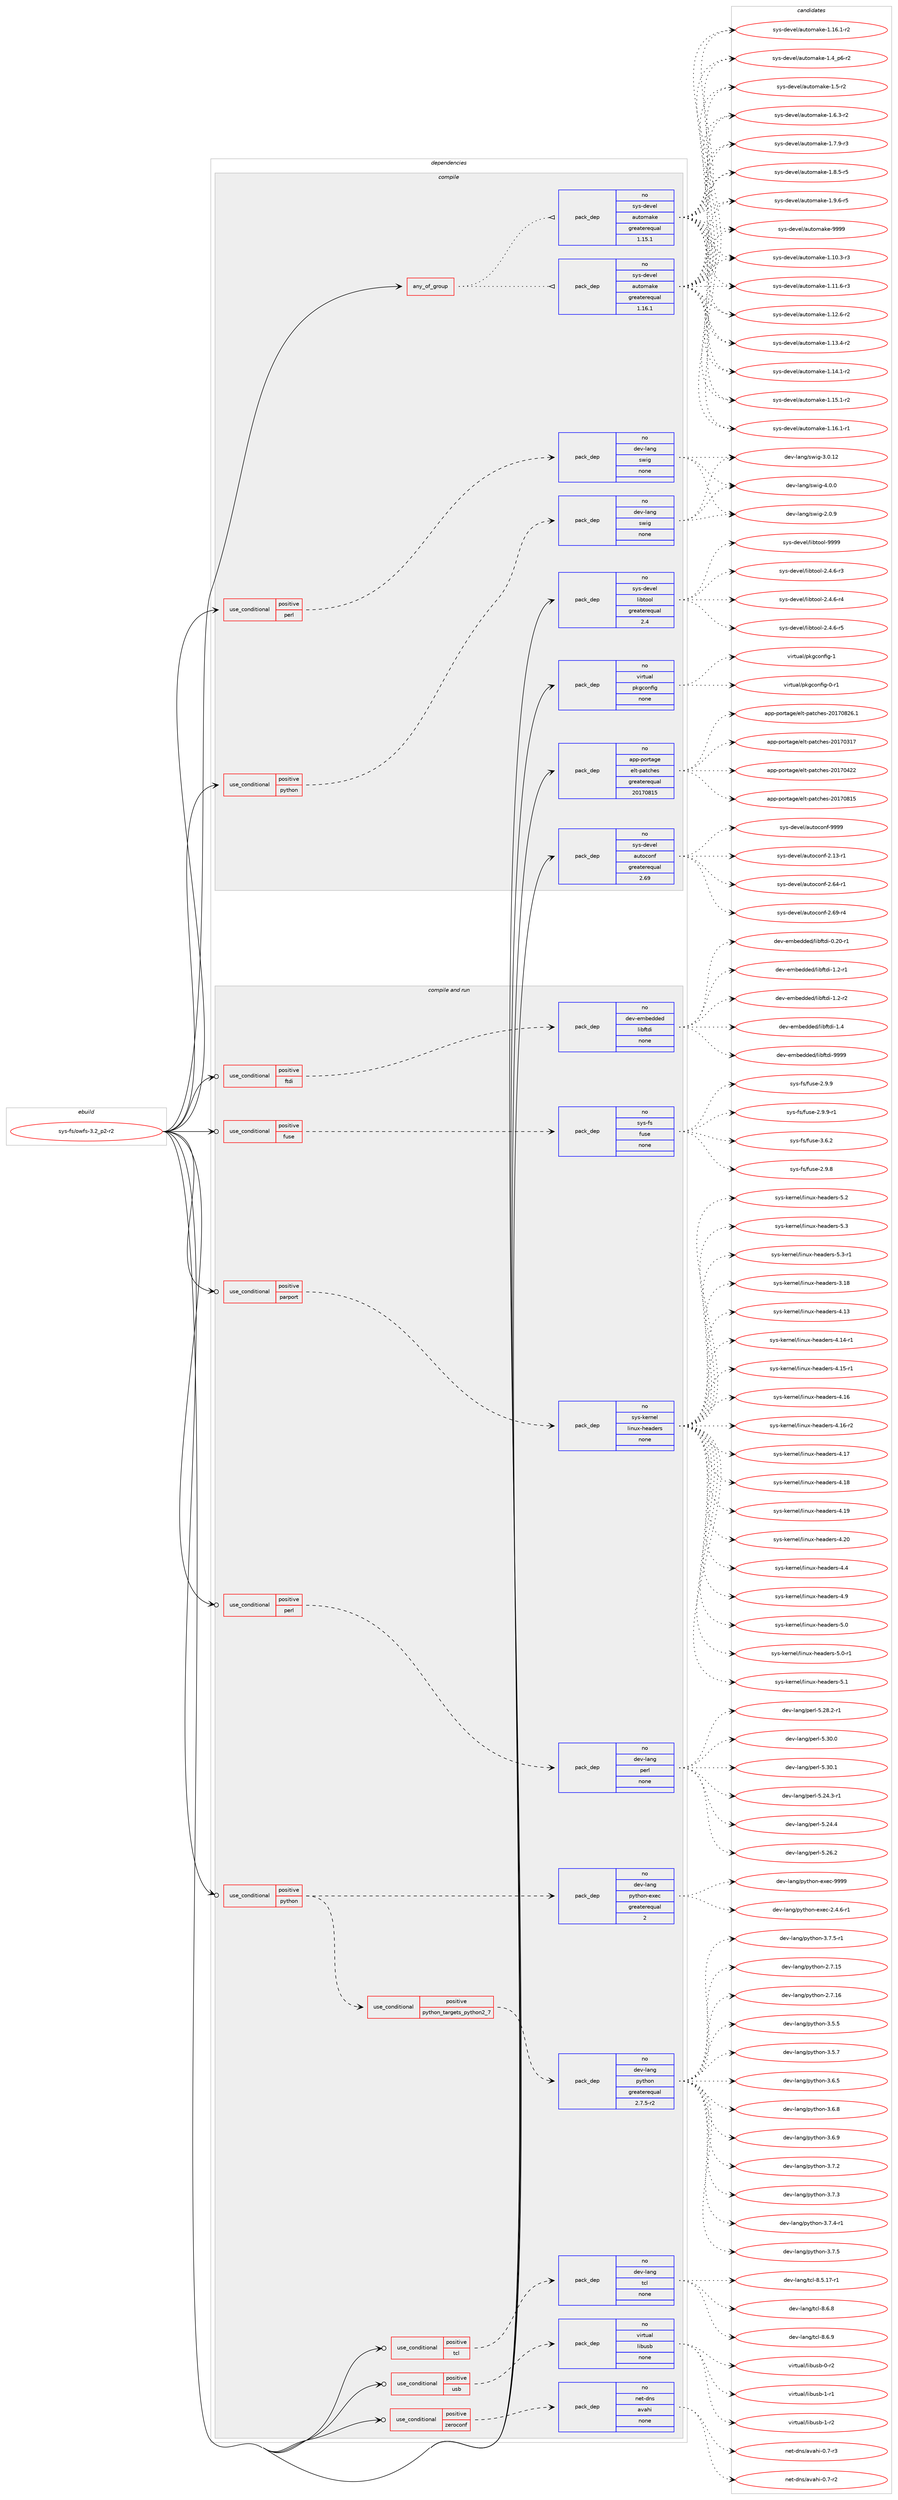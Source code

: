 digraph prolog {

# *************
# Graph options
# *************

newrank=true;
concentrate=true;
compound=true;
graph [rankdir=LR,fontname=Helvetica,fontsize=10,ranksep=1.5];#, ranksep=2.5, nodesep=0.2];
edge  [arrowhead=vee];
node  [fontname=Helvetica,fontsize=10];

# **********
# The ebuild
# **********

subgraph cluster_leftcol {
color=gray;
rank=same;
label=<<i>ebuild</i>>;
id [label="sys-fs/owfs-3.2_p2-r2", color=red, width=4, href="../sys-fs/owfs-3.2_p2-r2.svg"];
}

# ****************
# The dependencies
# ****************

subgraph cluster_midcol {
color=gray;
label=<<i>dependencies</i>>;
subgraph cluster_compile {
fillcolor="#eeeeee";
style=filled;
label=<<i>compile</i>>;
subgraph any15113 {
dependency892703 [label=<<TABLE BORDER="0" CELLBORDER="1" CELLSPACING="0" CELLPADDING="4"><TR><TD CELLPADDING="10">any_of_group</TD></TR></TABLE>>, shape=none, color=red];subgraph pack662522 {
dependency892704 [label=<<TABLE BORDER="0" CELLBORDER="1" CELLSPACING="0" CELLPADDING="4" WIDTH="220"><TR><TD ROWSPAN="6" CELLPADDING="30">pack_dep</TD></TR><TR><TD WIDTH="110">no</TD></TR><TR><TD>sys-devel</TD></TR><TR><TD>automake</TD></TR><TR><TD>greaterequal</TD></TR><TR><TD>1.16.1</TD></TR></TABLE>>, shape=none, color=blue];
}
dependency892703:e -> dependency892704:w [weight=20,style="dotted",arrowhead="oinv"];
subgraph pack662523 {
dependency892705 [label=<<TABLE BORDER="0" CELLBORDER="1" CELLSPACING="0" CELLPADDING="4" WIDTH="220"><TR><TD ROWSPAN="6" CELLPADDING="30">pack_dep</TD></TR><TR><TD WIDTH="110">no</TD></TR><TR><TD>sys-devel</TD></TR><TR><TD>automake</TD></TR><TR><TD>greaterequal</TD></TR><TR><TD>1.15.1</TD></TR></TABLE>>, shape=none, color=blue];
}
dependency892703:e -> dependency892705:w [weight=20,style="dotted",arrowhead="oinv"];
}
id:e -> dependency892703:w [weight=20,style="solid",arrowhead="vee"];
subgraph cond214528 {
dependency892706 [label=<<TABLE BORDER="0" CELLBORDER="1" CELLSPACING="0" CELLPADDING="4"><TR><TD ROWSPAN="3" CELLPADDING="10">use_conditional</TD></TR><TR><TD>positive</TD></TR><TR><TD>perl</TD></TR></TABLE>>, shape=none, color=red];
subgraph pack662524 {
dependency892707 [label=<<TABLE BORDER="0" CELLBORDER="1" CELLSPACING="0" CELLPADDING="4" WIDTH="220"><TR><TD ROWSPAN="6" CELLPADDING="30">pack_dep</TD></TR><TR><TD WIDTH="110">no</TD></TR><TR><TD>dev-lang</TD></TR><TR><TD>swig</TD></TR><TR><TD>none</TD></TR><TR><TD></TD></TR></TABLE>>, shape=none, color=blue];
}
dependency892706:e -> dependency892707:w [weight=20,style="dashed",arrowhead="vee"];
}
id:e -> dependency892706:w [weight=20,style="solid",arrowhead="vee"];
subgraph cond214529 {
dependency892708 [label=<<TABLE BORDER="0" CELLBORDER="1" CELLSPACING="0" CELLPADDING="4"><TR><TD ROWSPAN="3" CELLPADDING="10">use_conditional</TD></TR><TR><TD>positive</TD></TR><TR><TD>python</TD></TR></TABLE>>, shape=none, color=red];
subgraph pack662525 {
dependency892709 [label=<<TABLE BORDER="0" CELLBORDER="1" CELLSPACING="0" CELLPADDING="4" WIDTH="220"><TR><TD ROWSPAN="6" CELLPADDING="30">pack_dep</TD></TR><TR><TD WIDTH="110">no</TD></TR><TR><TD>dev-lang</TD></TR><TR><TD>swig</TD></TR><TR><TD>none</TD></TR><TR><TD></TD></TR></TABLE>>, shape=none, color=blue];
}
dependency892708:e -> dependency892709:w [weight=20,style="dashed",arrowhead="vee"];
}
id:e -> dependency892708:w [weight=20,style="solid",arrowhead="vee"];
subgraph pack662526 {
dependency892710 [label=<<TABLE BORDER="0" CELLBORDER="1" CELLSPACING="0" CELLPADDING="4" WIDTH="220"><TR><TD ROWSPAN="6" CELLPADDING="30">pack_dep</TD></TR><TR><TD WIDTH="110">no</TD></TR><TR><TD>app-portage</TD></TR><TR><TD>elt-patches</TD></TR><TR><TD>greaterequal</TD></TR><TR><TD>20170815</TD></TR></TABLE>>, shape=none, color=blue];
}
id:e -> dependency892710:w [weight=20,style="solid",arrowhead="vee"];
subgraph pack662527 {
dependency892711 [label=<<TABLE BORDER="0" CELLBORDER="1" CELLSPACING="0" CELLPADDING="4" WIDTH="220"><TR><TD ROWSPAN="6" CELLPADDING="30">pack_dep</TD></TR><TR><TD WIDTH="110">no</TD></TR><TR><TD>sys-devel</TD></TR><TR><TD>autoconf</TD></TR><TR><TD>greaterequal</TD></TR><TR><TD>2.69</TD></TR></TABLE>>, shape=none, color=blue];
}
id:e -> dependency892711:w [weight=20,style="solid",arrowhead="vee"];
subgraph pack662528 {
dependency892712 [label=<<TABLE BORDER="0" CELLBORDER="1" CELLSPACING="0" CELLPADDING="4" WIDTH="220"><TR><TD ROWSPAN="6" CELLPADDING="30">pack_dep</TD></TR><TR><TD WIDTH="110">no</TD></TR><TR><TD>sys-devel</TD></TR><TR><TD>libtool</TD></TR><TR><TD>greaterequal</TD></TR><TR><TD>2.4</TD></TR></TABLE>>, shape=none, color=blue];
}
id:e -> dependency892712:w [weight=20,style="solid",arrowhead="vee"];
subgraph pack662529 {
dependency892713 [label=<<TABLE BORDER="0" CELLBORDER="1" CELLSPACING="0" CELLPADDING="4" WIDTH="220"><TR><TD ROWSPAN="6" CELLPADDING="30">pack_dep</TD></TR><TR><TD WIDTH="110">no</TD></TR><TR><TD>virtual</TD></TR><TR><TD>pkgconfig</TD></TR><TR><TD>none</TD></TR><TR><TD></TD></TR></TABLE>>, shape=none, color=blue];
}
id:e -> dependency892713:w [weight=20,style="solid",arrowhead="vee"];
}
subgraph cluster_compileandrun {
fillcolor="#eeeeee";
style=filled;
label=<<i>compile and run</i>>;
subgraph cond214530 {
dependency892714 [label=<<TABLE BORDER="0" CELLBORDER="1" CELLSPACING="0" CELLPADDING="4"><TR><TD ROWSPAN="3" CELLPADDING="10">use_conditional</TD></TR><TR><TD>positive</TD></TR><TR><TD>ftdi</TD></TR></TABLE>>, shape=none, color=red];
subgraph pack662530 {
dependency892715 [label=<<TABLE BORDER="0" CELLBORDER="1" CELLSPACING="0" CELLPADDING="4" WIDTH="220"><TR><TD ROWSPAN="6" CELLPADDING="30">pack_dep</TD></TR><TR><TD WIDTH="110">no</TD></TR><TR><TD>dev-embedded</TD></TR><TR><TD>libftdi</TD></TR><TR><TD>none</TD></TR><TR><TD></TD></TR></TABLE>>, shape=none, color=blue];
}
dependency892714:e -> dependency892715:w [weight=20,style="dashed",arrowhead="vee"];
}
id:e -> dependency892714:w [weight=20,style="solid",arrowhead="odotvee"];
subgraph cond214531 {
dependency892716 [label=<<TABLE BORDER="0" CELLBORDER="1" CELLSPACING="0" CELLPADDING="4"><TR><TD ROWSPAN="3" CELLPADDING="10">use_conditional</TD></TR><TR><TD>positive</TD></TR><TR><TD>fuse</TD></TR></TABLE>>, shape=none, color=red];
subgraph pack662531 {
dependency892717 [label=<<TABLE BORDER="0" CELLBORDER="1" CELLSPACING="0" CELLPADDING="4" WIDTH="220"><TR><TD ROWSPAN="6" CELLPADDING="30">pack_dep</TD></TR><TR><TD WIDTH="110">no</TD></TR><TR><TD>sys-fs</TD></TR><TR><TD>fuse</TD></TR><TR><TD>none</TD></TR><TR><TD></TD></TR></TABLE>>, shape=none, color=blue];
}
dependency892716:e -> dependency892717:w [weight=20,style="dashed",arrowhead="vee"];
}
id:e -> dependency892716:w [weight=20,style="solid",arrowhead="odotvee"];
subgraph cond214532 {
dependency892718 [label=<<TABLE BORDER="0" CELLBORDER="1" CELLSPACING="0" CELLPADDING="4"><TR><TD ROWSPAN="3" CELLPADDING="10">use_conditional</TD></TR><TR><TD>positive</TD></TR><TR><TD>parport</TD></TR></TABLE>>, shape=none, color=red];
subgraph pack662532 {
dependency892719 [label=<<TABLE BORDER="0" CELLBORDER="1" CELLSPACING="0" CELLPADDING="4" WIDTH="220"><TR><TD ROWSPAN="6" CELLPADDING="30">pack_dep</TD></TR><TR><TD WIDTH="110">no</TD></TR><TR><TD>sys-kernel</TD></TR><TR><TD>linux-headers</TD></TR><TR><TD>none</TD></TR><TR><TD></TD></TR></TABLE>>, shape=none, color=blue];
}
dependency892718:e -> dependency892719:w [weight=20,style="dashed",arrowhead="vee"];
}
id:e -> dependency892718:w [weight=20,style="solid",arrowhead="odotvee"];
subgraph cond214533 {
dependency892720 [label=<<TABLE BORDER="0" CELLBORDER="1" CELLSPACING="0" CELLPADDING="4"><TR><TD ROWSPAN="3" CELLPADDING="10">use_conditional</TD></TR><TR><TD>positive</TD></TR><TR><TD>perl</TD></TR></TABLE>>, shape=none, color=red];
subgraph pack662533 {
dependency892721 [label=<<TABLE BORDER="0" CELLBORDER="1" CELLSPACING="0" CELLPADDING="4" WIDTH="220"><TR><TD ROWSPAN="6" CELLPADDING="30">pack_dep</TD></TR><TR><TD WIDTH="110">no</TD></TR><TR><TD>dev-lang</TD></TR><TR><TD>perl</TD></TR><TR><TD>none</TD></TR><TR><TD></TD></TR></TABLE>>, shape=none, color=blue];
}
dependency892720:e -> dependency892721:w [weight=20,style="dashed",arrowhead="vee"];
}
id:e -> dependency892720:w [weight=20,style="solid",arrowhead="odotvee"];
subgraph cond214534 {
dependency892722 [label=<<TABLE BORDER="0" CELLBORDER="1" CELLSPACING="0" CELLPADDING="4"><TR><TD ROWSPAN="3" CELLPADDING="10">use_conditional</TD></TR><TR><TD>positive</TD></TR><TR><TD>python</TD></TR></TABLE>>, shape=none, color=red];
subgraph cond214535 {
dependency892723 [label=<<TABLE BORDER="0" CELLBORDER="1" CELLSPACING="0" CELLPADDING="4"><TR><TD ROWSPAN="3" CELLPADDING="10">use_conditional</TD></TR><TR><TD>positive</TD></TR><TR><TD>python_targets_python2_7</TD></TR></TABLE>>, shape=none, color=red];
subgraph pack662534 {
dependency892724 [label=<<TABLE BORDER="0" CELLBORDER="1" CELLSPACING="0" CELLPADDING="4" WIDTH="220"><TR><TD ROWSPAN="6" CELLPADDING="30">pack_dep</TD></TR><TR><TD WIDTH="110">no</TD></TR><TR><TD>dev-lang</TD></TR><TR><TD>python</TD></TR><TR><TD>greaterequal</TD></TR><TR><TD>2.7.5-r2</TD></TR></TABLE>>, shape=none, color=blue];
}
dependency892723:e -> dependency892724:w [weight=20,style="dashed",arrowhead="vee"];
}
dependency892722:e -> dependency892723:w [weight=20,style="dashed",arrowhead="vee"];
subgraph pack662535 {
dependency892725 [label=<<TABLE BORDER="0" CELLBORDER="1" CELLSPACING="0" CELLPADDING="4" WIDTH="220"><TR><TD ROWSPAN="6" CELLPADDING="30">pack_dep</TD></TR><TR><TD WIDTH="110">no</TD></TR><TR><TD>dev-lang</TD></TR><TR><TD>python-exec</TD></TR><TR><TD>greaterequal</TD></TR><TR><TD>2</TD></TR></TABLE>>, shape=none, color=blue];
}
dependency892722:e -> dependency892725:w [weight=20,style="dashed",arrowhead="vee"];
}
id:e -> dependency892722:w [weight=20,style="solid",arrowhead="odotvee"];
subgraph cond214536 {
dependency892726 [label=<<TABLE BORDER="0" CELLBORDER="1" CELLSPACING="0" CELLPADDING="4"><TR><TD ROWSPAN="3" CELLPADDING="10">use_conditional</TD></TR><TR><TD>positive</TD></TR><TR><TD>tcl</TD></TR></TABLE>>, shape=none, color=red];
subgraph pack662536 {
dependency892727 [label=<<TABLE BORDER="0" CELLBORDER="1" CELLSPACING="0" CELLPADDING="4" WIDTH="220"><TR><TD ROWSPAN="6" CELLPADDING="30">pack_dep</TD></TR><TR><TD WIDTH="110">no</TD></TR><TR><TD>dev-lang</TD></TR><TR><TD>tcl</TD></TR><TR><TD>none</TD></TR><TR><TD></TD></TR></TABLE>>, shape=none, color=blue];
}
dependency892726:e -> dependency892727:w [weight=20,style="dashed",arrowhead="vee"];
}
id:e -> dependency892726:w [weight=20,style="solid",arrowhead="odotvee"];
subgraph cond214537 {
dependency892728 [label=<<TABLE BORDER="0" CELLBORDER="1" CELLSPACING="0" CELLPADDING="4"><TR><TD ROWSPAN="3" CELLPADDING="10">use_conditional</TD></TR><TR><TD>positive</TD></TR><TR><TD>usb</TD></TR></TABLE>>, shape=none, color=red];
subgraph pack662537 {
dependency892729 [label=<<TABLE BORDER="0" CELLBORDER="1" CELLSPACING="0" CELLPADDING="4" WIDTH="220"><TR><TD ROWSPAN="6" CELLPADDING="30">pack_dep</TD></TR><TR><TD WIDTH="110">no</TD></TR><TR><TD>virtual</TD></TR><TR><TD>libusb</TD></TR><TR><TD>none</TD></TR><TR><TD></TD></TR></TABLE>>, shape=none, color=blue];
}
dependency892728:e -> dependency892729:w [weight=20,style="dashed",arrowhead="vee"];
}
id:e -> dependency892728:w [weight=20,style="solid",arrowhead="odotvee"];
subgraph cond214538 {
dependency892730 [label=<<TABLE BORDER="0" CELLBORDER="1" CELLSPACING="0" CELLPADDING="4"><TR><TD ROWSPAN="3" CELLPADDING="10">use_conditional</TD></TR><TR><TD>positive</TD></TR><TR><TD>zeroconf</TD></TR></TABLE>>, shape=none, color=red];
subgraph pack662538 {
dependency892731 [label=<<TABLE BORDER="0" CELLBORDER="1" CELLSPACING="0" CELLPADDING="4" WIDTH="220"><TR><TD ROWSPAN="6" CELLPADDING="30">pack_dep</TD></TR><TR><TD WIDTH="110">no</TD></TR><TR><TD>net-dns</TD></TR><TR><TD>avahi</TD></TR><TR><TD>none</TD></TR><TR><TD></TD></TR></TABLE>>, shape=none, color=blue];
}
dependency892730:e -> dependency892731:w [weight=20,style="dashed",arrowhead="vee"];
}
id:e -> dependency892730:w [weight=20,style="solid",arrowhead="odotvee"];
}
subgraph cluster_run {
fillcolor="#eeeeee";
style=filled;
label=<<i>run</i>>;
}
}

# **************
# The candidates
# **************

subgraph cluster_choices {
rank=same;
color=gray;
label=<<i>candidates</i>>;

subgraph choice662522 {
color=black;
nodesep=1;
choice11512111545100101118101108479711711611110997107101454946494846514511451 [label="sys-devel/automake-1.10.3-r3", color=red, width=4,href="../sys-devel/automake-1.10.3-r3.svg"];
choice11512111545100101118101108479711711611110997107101454946494946544511451 [label="sys-devel/automake-1.11.6-r3", color=red, width=4,href="../sys-devel/automake-1.11.6-r3.svg"];
choice11512111545100101118101108479711711611110997107101454946495046544511450 [label="sys-devel/automake-1.12.6-r2", color=red, width=4,href="../sys-devel/automake-1.12.6-r2.svg"];
choice11512111545100101118101108479711711611110997107101454946495146524511450 [label="sys-devel/automake-1.13.4-r2", color=red, width=4,href="../sys-devel/automake-1.13.4-r2.svg"];
choice11512111545100101118101108479711711611110997107101454946495246494511450 [label="sys-devel/automake-1.14.1-r2", color=red, width=4,href="../sys-devel/automake-1.14.1-r2.svg"];
choice11512111545100101118101108479711711611110997107101454946495346494511450 [label="sys-devel/automake-1.15.1-r2", color=red, width=4,href="../sys-devel/automake-1.15.1-r2.svg"];
choice11512111545100101118101108479711711611110997107101454946495446494511449 [label="sys-devel/automake-1.16.1-r1", color=red, width=4,href="../sys-devel/automake-1.16.1-r1.svg"];
choice11512111545100101118101108479711711611110997107101454946495446494511450 [label="sys-devel/automake-1.16.1-r2", color=red, width=4,href="../sys-devel/automake-1.16.1-r2.svg"];
choice115121115451001011181011084797117116111109971071014549465295112544511450 [label="sys-devel/automake-1.4_p6-r2", color=red, width=4,href="../sys-devel/automake-1.4_p6-r2.svg"];
choice11512111545100101118101108479711711611110997107101454946534511450 [label="sys-devel/automake-1.5-r2", color=red, width=4,href="../sys-devel/automake-1.5-r2.svg"];
choice115121115451001011181011084797117116111109971071014549465446514511450 [label="sys-devel/automake-1.6.3-r2", color=red, width=4,href="../sys-devel/automake-1.6.3-r2.svg"];
choice115121115451001011181011084797117116111109971071014549465546574511451 [label="sys-devel/automake-1.7.9-r3", color=red, width=4,href="../sys-devel/automake-1.7.9-r3.svg"];
choice115121115451001011181011084797117116111109971071014549465646534511453 [label="sys-devel/automake-1.8.5-r5", color=red, width=4,href="../sys-devel/automake-1.8.5-r5.svg"];
choice115121115451001011181011084797117116111109971071014549465746544511453 [label="sys-devel/automake-1.9.6-r5", color=red, width=4,href="../sys-devel/automake-1.9.6-r5.svg"];
choice115121115451001011181011084797117116111109971071014557575757 [label="sys-devel/automake-9999", color=red, width=4,href="../sys-devel/automake-9999.svg"];
dependency892704:e -> choice11512111545100101118101108479711711611110997107101454946494846514511451:w [style=dotted,weight="100"];
dependency892704:e -> choice11512111545100101118101108479711711611110997107101454946494946544511451:w [style=dotted,weight="100"];
dependency892704:e -> choice11512111545100101118101108479711711611110997107101454946495046544511450:w [style=dotted,weight="100"];
dependency892704:e -> choice11512111545100101118101108479711711611110997107101454946495146524511450:w [style=dotted,weight="100"];
dependency892704:e -> choice11512111545100101118101108479711711611110997107101454946495246494511450:w [style=dotted,weight="100"];
dependency892704:e -> choice11512111545100101118101108479711711611110997107101454946495346494511450:w [style=dotted,weight="100"];
dependency892704:e -> choice11512111545100101118101108479711711611110997107101454946495446494511449:w [style=dotted,weight="100"];
dependency892704:e -> choice11512111545100101118101108479711711611110997107101454946495446494511450:w [style=dotted,weight="100"];
dependency892704:e -> choice115121115451001011181011084797117116111109971071014549465295112544511450:w [style=dotted,weight="100"];
dependency892704:e -> choice11512111545100101118101108479711711611110997107101454946534511450:w [style=dotted,weight="100"];
dependency892704:e -> choice115121115451001011181011084797117116111109971071014549465446514511450:w [style=dotted,weight="100"];
dependency892704:e -> choice115121115451001011181011084797117116111109971071014549465546574511451:w [style=dotted,weight="100"];
dependency892704:e -> choice115121115451001011181011084797117116111109971071014549465646534511453:w [style=dotted,weight="100"];
dependency892704:e -> choice115121115451001011181011084797117116111109971071014549465746544511453:w [style=dotted,weight="100"];
dependency892704:e -> choice115121115451001011181011084797117116111109971071014557575757:w [style=dotted,weight="100"];
}
subgraph choice662523 {
color=black;
nodesep=1;
choice11512111545100101118101108479711711611110997107101454946494846514511451 [label="sys-devel/automake-1.10.3-r3", color=red, width=4,href="../sys-devel/automake-1.10.3-r3.svg"];
choice11512111545100101118101108479711711611110997107101454946494946544511451 [label="sys-devel/automake-1.11.6-r3", color=red, width=4,href="../sys-devel/automake-1.11.6-r3.svg"];
choice11512111545100101118101108479711711611110997107101454946495046544511450 [label="sys-devel/automake-1.12.6-r2", color=red, width=4,href="../sys-devel/automake-1.12.6-r2.svg"];
choice11512111545100101118101108479711711611110997107101454946495146524511450 [label="sys-devel/automake-1.13.4-r2", color=red, width=4,href="../sys-devel/automake-1.13.4-r2.svg"];
choice11512111545100101118101108479711711611110997107101454946495246494511450 [label="sys-devel/automake-1.14.1-r2", color=red, width=4,href="../sys-devel/automake-1.14.1-r2.svg"];
choice11512111545100101118101108479711711611110997107101454946495346494511450 [label="sys-devel/automake-1.15.1-r2", color=red, width=4,href="../sys-devel/automake-1.15.1-r2.svg"];
choice11512111545100101118101108479711711611110997107101454946495446494511449 [label="sys-devel/automake-1.16.1-r1", color=red, width=4,href="../sys-devel/automake-1.16.1-r1.svg"];
choice11512111545100101118101108479711711611110997107101454946495446494511450 [label="sys-devel/automake-1.16.1-r2", color=red, width=4,href="../sys-devel/automake-1.16.1-r2.svg"];
choice115121115451001011181011084797117116111109971071014549465295112544511450 [label="sys-devel/automake-1.4_p6-r2", color=red, width=4,href="../sys-devel/automake-1.4_p6-r2.svg"];
choice11512111545100101118101108479711711611110997107101454946534511450 [label="sys-devel/automake-1.5-r2", color=red, width=4,href="../sys-devel/automake-1.5-r2.svg"];
choice115121115451001011181011084797117116111109971071014549465446514511450 [label="sys-devel/automake-1.6.3-r2", color=red, width=4,href="../sys-devel/automake-1.6.3-r2.svg"];
choice115121115451001011181011084797117116111109971071014549465546574511451 [label="sys-devel/automake-1.7.9-r3", color=red, width=4,href="../sys-devel/automake-1.7.9-r3.svg"];
choice115121115451001011181011084797117116111109971071014549465646534511453 [label="sys-devel/automake-1.8.5-r5", color=red, width=4,href="../sys-devel/automake-1.8.5-r5.svg"];
choice115121115451001011181011084797117116111109971071014549465746544511453 [label="sys-devel/automake-1.9.6-r5", color=red, width=4,href="../sys-devel/automake-1.9.6-r5.svg"];
choice115121115451001011181011084797117116111109971071014557575757 [label="sys-devel/automake-9999", color=red, width=4,href="../sys-devel/automake-9999.svg"];
dependency892705:e -> choice11512111545100101118101108479711711611110997107101454946494846514511451:w [style=dotted,weight="100"];
dependency892705:e -> choice11512111545100101118101108479711711611110997107101454946494946544511451:w [style=dotted,weight="100"];
dependency892705:e -> choice11512111545100101118101108479711711611110997107101454946495046544511450:w [style=dotted,weight="100"];
dependency892705:e -> choice11512111545100101118101108479711711611110997107101454946495146524511450:w [style=dotted,weight="100"];
dependency892705:e -> choice11512111545100101118101108479711711611110997107101454946495246494511450:w [style=dotted,weight="100"];
dependency892705:e -> choice11512111545100101118101108479711711611110997107101454946495346494511450:w [style=dotted,weight="100"];
dependency892705:e -> choice11512111545100101118101108479711711611110997107101454946495446494511449:w [style=dotted,weight="100"];
dependency892705:e -> choice11512111545100101118101108479711711611110997107101454946495446494511450:w [style=dotted,weight="100"];
dependency892705:e -> choice115121115451001011181011084797117116111109971071014549465295112544511450:w [style=dotted,weight="100"];
dependency892705:e -> choice11512111545100101118101108479711711611110997107101454946534511450:w [style=dotted,weight="100"];
dependency892705:e -> choice115121115451001011181011084797117116111109971071014549465446514511450:w [style=dotted,weight="100"];
dependency892705:e -> choice115121115451001011181011084797117116111109971071014549465546574511451:w [style=dotted,weight="100"];
dependency892705:e -> choice115121115451001011181011084797117116111109971071014549465646534511453:w [style=dotted,weight="100"];
dependency892705:e -> choice115121115451001011181011084797117116111109971071014549465746544511453:w [style=dotted,weight="100"];
dependency892705:e -> choice115121115451001011181011084797117116111109971071014557575757:w [style=dotted,weight="100"];
}
subgraph choice662524 {
color=black;
nodesep=1;
choice100101118451089711010347115119105103455046484657 [label="dev-lang/swig-2.0.9", color=red, width=4,href="../dev-lang/swig-2.0.9.svg"];
choice10010111845108971101034711511910510345514648464950 [label="dev-lang/swig-3.0.12", color=red, width=4,href="../dev-lang/swig-3.0.12.svg"];
choice100101118451089711010347115119105103455246484648 [label="dev-lang/swig-4.0.0", color=red, width=4,href="../dev-lang/swig-4.0.0.svg"];
dependency892707:e -> choice100101118451089711010347115119105103455046484657:w [style=dotted,weight="100"];
dependency892707:e -> choice10010111845108971101034711511910510345514648464950:w [style=dotted,weight="100"];
dependency892707:e -> choice100101118451089711010347115119105103455246484648:w [style=dotted,weight="100"];
}
subgraph choice662525 {
color=black;
nodesep=1;
choice100101118451089711010347115119105103455046484657 [label="dev-lang/swig-2.0.9", color=red, width=4,href="../dev-lang/swig-2.0.9.svg"];
choice10010111845108971101034711511910510345514648464950 [label="dev-lang/swig-3.0.12", color=red, width=4,href="../dev-lang/swig-3.0.12.svg"];
choice100101118451089711010347115119105103455246484648 [label="dev-lang/swig-4.0.0", color=red, width=4,href="../dev-lang/swig-4.0.0.svg"];
dependency892709:e -> choice100101118451089711010347115119105103455046484657:w [style=dotted,weight="100"];
dependency892709:e -> choice10010111845108971101034711511910510345514648464950:w [style=dotted,weight="100"];
dependency892709:e -> choice100101118451089711010347115119105103455246484648:w [style=dotted,weight="100"];
}
subgraph choice662526 {
color=black;
nodesep=1;
choice97112112451121111141169710310147101108116451129711699104101115455048495548514955 [label="app-portage/elt-patches-20170317", color=red, width=4,href="../app-portage/elt-patches-20170317.svg"];
choice97112112451121111141169710310147101108116451129711699104101115455048495548525050 [label="app-portage/elt-patches-20170422", color=red, width=4,href="../app-portage/elt-patches-20170422.svg"];
choice97112112451121111141169710310147101108116451129711699104101115455048495548564953 [label="app-portage/elt-patches-20170815", color=red, width=4,href="../app-portage/elt-patches-20170815.svg"];
choice971121124511211111411697103101471011081164511297116991041011154550484955485650544649 [label="app-portage/elt-patches-20170826.1", color=red, width=4,href="../app-portage/elt-patches-20170826.1.svg"];
dependency892710:e -> choice97112112451121111141169710310147101108116451129711699104101115455048495548514955:w [style=dotted,weight="100"];
dependency892710:e -> choice97112112451121111141169710310147101108116451129711699104101115455048495548525050:w [style=dotted,weight="100"];
dependency892710:e -> choice97112112451121111141169710310147101108116451129711699104101115455048495548564953:w [style=dotted,weight="100"];
dependency892710:e -> choice971121124511211111411697103101471011081164511297116991041011154550484955485650544649:w [style=dotted,weight="100"];
}
subgraph choice662527 {
color=black;
nodesep=1;
choice1151211154510010111810110847971171161119911111010245504649514511449 [label="sys-devel/autoconf-2.13-r1", color=red, width=4,href="../sys-devel/autoconf-2.13-r1.svg"];
choice1151211154510010111810110847971171161119911111010245504654524511449 [label="sys-devel/autoconf-2.64-r1", color=red, width=4,href="../sys-devel/autoconf-2.64-r1.svg"];
choice1151211154510010111810110847971171161119911111010245504654574511452 [label="sys-devel/autoconf-2.69-r4", color=red, width=4,href="../sys-devel/autoconf-2.69-r4.svg"];
choice115121115451001011181011084797117116111991111101024557575757 [label="sys-devel/autoconf-9999", color=red, width=4,href="../sys-devel/autoconf-9999.svg"];
dependency892711:e -> choice1151211154510010111810110847971171161119911111010245504649514511449:w [style=dotted,weight="100"];
dependency892711:e -> choice1151211154510010111810110847971171161119911111010245504654524511449:w [style=dotted,weight="100"];
dependency892711:e -> choice1151211154510010111810110847971171161119911111010245504654574511452:w [style=dotted,weight="100"];
dependency892711:e -> choice115121115451001011181011084797117116111991111101024557575757:w [style=dotted,weight="100"];
}
subgraph choice662528 {
color=black;
nodesep=1;
choice1151211154510010111810110847108105981161111111084550465246544511451 [label="sys-devel/libtool-2.4.6-r3", color=red, width=4,href="../sys-devel/libtool-2.4.6-r3.svg"];
choice1151211154510010111810110847108105981161111111084550465246544511452 [label="sys-devel/libtool-2.4.6-r4", color=red, width=4,href="../sys-devel/libtool-2.4.6-r4.svg"];
choice1151211154510010111810110847108105981161111111084550465246544511453 [label="sys-devel/libtool-2.4.6-r5", color=red, width=4,href="../sys-devel/libtool-2.4.6-r5.svg"];
choice1151211154510010111810110847108105981161111111084557575757 [label="sys-devel/libtool-9999", color=red, width=4,href="../sys-devel/libtool-9999.svg"];
dependency892712:e -> choice1151211154510010111810110847108105981161111111084550465246544511451:w [style=dotted,weight="100"];
dependency892712:e -> choice1151211154510010111810110847108105981161111111084550465246544511452:w [style=dotted,weight="100"];
dependency892712:e -> choice1151211154510010111810110847108105981161111111084550465246544511453:w [style=dotted,weight="100"];
dependency892712:e -> choice1151211154510010111810110847108105981161111111084557575757:w [style=dotted,weight="100"];
}
subgraph choice662529 {
color=black;
nodesep=1;
choice11810511411611797108471121071039911111010210510345484511449 [label="virtual/pkgconfig-0-r1", color=red, width=4,href="../virtual/pkgconfig-0-r1.svg"];
choice1181051141161179710847112107103991111101021051034549 [label="virtual/pkgconfig-1", color=red, width=4,href="../virtual/pkgconfig-1.svg"];
dependency892713:e -> choice11810511411611797108471121071039911111010210510345484511449:w [style=dotted,weight="100"];
dependency892713:e -> choice1181051141161179710847112107103991111101021051034549:w [style=dotted,weight="100"];
}
subgraph choice662530 {
color=black;
nodesep=1;
choice1001011184510110998101100100101100471081059810211610010545484650484511449 [label="dev-embedded/libftdi-0.20-r1", color=red, width=4,href="../dev-embedded/libftdi-0.20-r1.svg"];
choice10010111845101109981011001001011004710810598102116100105454946504511449 [label="dev-embedded/libftdi-1.2-r1", color=red, width=4,href="../dev-embedded/libftdi-1.2-r1.svg"];
choice10010111845101109981011001001011004710810598102116100105454946504511450 [label="dev-embedded/libftdi-1.2-r2", color=red, width=4,href="../dev-embedded/libftdi-1.2-r2.svg"];
choice1001011184510110998101100100101100471081059810211610010545494652 [label="dev-embedded/libftdi-1.4", color=red, width=4,href="../dev-embedded/libftdi-1.4.svg"];
choice100101118451011099810110010010110047108105981021161001054557575757 [label="dev-embedded/libftdi-9999", color=red, width=4,href="../dev-embedded/libftdi-9999.svg"];
dependency892715:e -> choice1001011184510110998101100100101100471081059810211610010545484650484511449:w [style=dotted,weight="100"];
dependency892715:e -> choice10010111845101109981011001001011004710810598102116100105454946504511449:w [style=dotted,weight="100"];
dependency892715:e -> choice10010111845101109981011001001011004710810598102116100105454946504511450:w [style=dotted,weight="100"];
dependency892715:e -> choice1001011184510110998101100100101100471081059810211610010545494652:w [style=dotted,weight="100"];
dependency892715:e -> choice100101118451011099810110010010110047108105981021161001054557575757:w [style=dotted,weight="100"];
}
subgraph choice662531 {
color=black;
nodesep=1;
choice1151211154510211547102117115101455046574656 [label="sys-fs/fuse-2.9.8", color=red, width=4,href="../sys-fs/fuse-2.9.8.svg"];
choice1151211154510211547102117115101455046574657 [label="sys-fs/fuse-2.9.9", color=red, width=4,href="../sys-fs/fuse-2.9.9.svg"];
choice11512111545102115471021171151014550465746574511449 [label="sys-fs/fuse-2.9.9-r1", color=red, width=4,href="../sys-fs/fuse-2.9.9-r1.svg"];
choice1151211154510211547102117115101455146544650 [label="sys-fs/fuse-3.6.2", color=red, width=4,href="../sys-fs/fuse-3.6.2.svg"];
dependency892717:e -> choice1151211154510211547102117115101455046574656:w [style=dotted,weight="100"];
dependency892717:e -> choice1151211154510211547102117115101455046574657:w [style=dotted,weight="100"];
dependency892717:e -> choice11512111545102115471021171151014550465746574511449:w [style=dotted,weight="100"];
dependency892717:e -> choice1151211154510211547102117115101455146544650:w [style=dotted,weight="100"];
}
subgraph choice662532 {
color=black;
nodesep=1;
choice115121115451071011141101011084710810511011712045104101971001011141154551464956 [label="sys-kernel/linux-headers-3.18", color=red, width=4,href="../sys-kernel/linux-headers-3.18.svg"];
choice115121115451071011141101011084710810511011712045104101971001011141154552464951 [label="sys-kernel/linux-headers-4.13", color=red, width=4,href="../sys-kernel/linux-headers-4.13.svg"];
choice1151211154510710111411010110847108105110117120451041019710010111411545524649524511449 [label="sys-kernel/linux-headers-4.14-r1", color=red, width=4,href="../sys-kernel/linux-headers-4.14-r1.svg"];
choice1151211154510710111411010110847108105110117120451041019710010111411545524649534511449 [label="sys-kernel/linux-headers-4.15-r1", color=red, width=4,href="../sys-kernel/linux-headers-4.15-r1.svg"];
choice115121115451071011141101011084710810511011712045104101971001011141154552464954 [label="sys-kernel/linux-headers-4.16", color=red, width=4,href="../sys-kernel/linux-headers-4.16.svg"];
choice1151211154510710111411010110847108105110117120451041019710010111411545524649544511450 [label="sys-kernel/linux-headers-4.16-r2", color=red, width=4,href="../sys-kernel/linux-headers-4.16-r2.svg"];
choice115121115451071011141101011084710810511011712045104101971001011141154552464955 [label="sys-kernel/linux-headers-4.17", color=red, width=4,href="../sys-kernel/linux-headers-4.17.svg"];
choice115121115451071011141101011084710810511011712045104101971001011141154552464956 [label="sys-kernel/linux-headers-4.18", color=red, width=4,href="../sys-kernel/linux-headers-4.18.svg"];
choice115121115451071011141101011084710810511011712045104101971001011141154552464957 [label="sys-kernel/linux-headers-4.19", color=red, width=4,href="../sys-kernel/linux-headers-4.19.svg"];
choice115121115451071011141101011084710810511011712045104101971001011141154552465048 [label="sys-kernel/linux-headers-4.20", color=red, width=4,href="../sys-kernel/linux-headers-4.20.svg"];
choice1151211154510710111411010110847108105110117120451041019710010111411545524652 [label="sys-kernel/linux-headers-4.4", color=red, width=4,href="../sys-kernel/linux-headers-4.4.svg"];
choice1151211154510710111411010110847108105110117120451041019710010111411545524657 [label="sys-kernel/linux-headers-4.9", color=red, width=4,href="../sys-kernel/linux-headers-4.9.svg"];
choice1151211154510710111411010110847108105110117120451041019710010111411545534648 [label="sys-kernel/linux-headers-5.0", color=red, width=4,href="../sys-kernel/linux-headers-5.0.svg"];
choice11512111545107101114110101108471081051101171204510410197100101114115455346484511449 [label="sys-kernel/linux-headers-5.0-r1", color=red, width=4,href="../sys-kernel/linux-headers-5.0-r1.svg"];
choice1151211154510710111411010110847108105110117120451041019710010111411545534649 [label="sys-kernel/linux-headers-5.1", color=red, width=4,href="../sys-kernel/linux-headers-5.1.svg"];
choice1151211154510710111411010110847108105110117120451041019710010111411545534650 [label="sys-kernel/linux-headers-5.2", color=red, width=4,href="../sys-kernel/linux-headers-5.2.svg"];
choice1151211154510710111411010110847108105110117120451041019710010111411545534651 [label="sys-kernel/linux-headers-5.3", color=red, width=4,href="../sys-kernel/linux-headers-5.3.svg"];
choice11512111545107101114110101108471081051101171204510410197100101114115455346514511449 [label="sys-kernel/linux-headers-5.3-r1", color=red, width=4,href="../sys-kernel/linux-headers-5.3-r1.svg"];
dependency892719:e -> choice115121115451071011141101011084710810511011712045104101971001011141154551464956:w [style=dotted,weight="100"];
dependency892719:e -> choice115121115451071011141101011084710810511011712045104101971001011141154552464951:w [style=dotted,weight="100"];
dependency892719:e -> choice1151211154510710111411010110847108105110117120451041019710010111411545524649524511449:w [style=dotted,weight="100"];
dependency892719:e -> choice1151211154510710111411010110847108105110117120451041019710010111411545524649534511449:w [style=dotted,weight="100"];
dependency892719:e -> choice115121115451071011141101011084710810511011712045104101971001011141154552464954:w [style=dotted,weight="100"];
dependency892719:e -> choice1151211154510710111411010110847108105110117120451041019710010111411545524649544511450:w [style=dotted,weight="100"];
dependency892719:e -> choice115121115451071011141101011084710810511011712045104101971001011141154552464955:w [style=dotted,weight="100"];
dependency892719:e -> choice115121115451071011141101011084710810511011712045104101971001011141154552464956:w [style=dotted,weight="100"];
dependency892719:e -> choice115121115451071011141101011084710810511011712045104101971001011141154552464957:w [style=dotted,weight="100"];
dependency892719:e -> choice115121115451071011141101011084710810511011712045104101971001011141154552465048:w [style=dotted,weight="100"];
dependency892719:e -> choice1151211154510710111411010110847108105110117120451041019710010111411545524652:w [style=dotted,weight="100"];
dependency892719:e -> choice1151211154510710111411010110847108105110117120451041019710010111411545524657:w [style=dotted,weight="100"];
dependency892719:e -> choice1151211154510710111411010110847108105110117120451041019710010111411545534648:w [style=dotted,weight="100"];
dependency892719:e -> choice11512111545107101114110101108471081051101171204510410197100101114115455346484511449:w [style=dotted,weight="100"];
dependency892719:e -> choice1151211154510710111411010110847108105110117120451041019710010111411545534649:w [style=dotted,weight="100"];
dependency892719:e -> choice1151211154510710111411010110847108105110117120451041019710010111411545534650:w [style=dotted,weight="100"];
dependency892719:e -> choice1151211154510710111411010110847108105110117120451041019710010111411545534651:w [style=dotted,weight="100"];
dependency892719:e -> choice11512111545107101114110101108471081051101171204510410197100101114115455346514511449:w [style=dotted,weight="100"];
}
subgraph choice662533 {
color=black;
nodesep=1;
choice100101118451089711010347112101114108455346505246514511449 [label="dev-lang/perl-5.24.3-r1", color=red, width=4,href="../dev-lang/perl-5.24.3-r1.svg"];
choice10010111845108971101034711210111410845534650524652 [label="dev-lang/perl-5.24.4", color=red, width=4,href="../dev-lang/perl-5.24.4.svg"];
choice10010111845108971101034711210111410845534650544650 [label="dev-lang/perl-5.26.2", color=red, width=4,href="../dev-lang/perl-5.26.2.svg"];
choice100101118451089711010347112101114108455346505646504511449 [label="dev-lang/perl-5.28.2-r1", color=red, width=4,href="../dev-lang/perl-5.28.2-r1.svg"];
choice10010111845108971101034711210111410845534651484648 [label="dev-lang/perl-5.30.0", color=red, width=4,href="../dev-lang/perl-5.30.0.svg"];
choice10010111845108971101034711210111410845534651484649 [label="dev-lang/perl-5.30.1", color=red, width=4,href="../dev-lang/perl-5.30.1.svg"];
dependency892721:e -> choice100101118451089711010347112101114108455346505246514511449:w [style=dotted,weight="100"];
dependency892721:e -> choice10010111845108971101034711210111410845534650524652:w [style=dotted,weight="100"];
dependency892721:e -> choice10010111845108971101034711210111410845534650544650:w [style=dotted,weight="100"];
dependency892721:e -> choice100101118451089711010347112101114108455346505646504511449:w [style=dotted,weight="100"];
dependency892721:e -> choice10010111845108971101034711210111410845534651484648:w [style=dotted,weight="100"];
dependency892721:e -> choice10010111845108971101034711210111410845534651484649:w [style=dotted,weight="100"];
}
subgraph choice662534 {
color=black;
nodesep=1;
choice10010111845108971101034711212111610411111045504655464953 [label="dev-lang/python-2.7.15", color=red, width=4,href="../dev-lang/python-2.7.15.svg"];
choice10010111845108971101034711212111610411111045504655464954 [label="dev-lang/python-2.7.16", color=red, width=4,href="../dev-lang/python-2.7.16.svg"];
choice100101118451089711010347112121116104111110455146534653 [label="dev-lang/python-3.5.5", color=red, width=4,href="../dev-lang/python-3.5.5.svg"];
choice100101118451089711010347112121116104111110455146534655 [label="dev-lang/python-3.5.7", color=red, width=4,href="../dev-lang/python-3.5.7.svg"];
choice100101118451089711010347112121116104111110455146544653 [label="dev-lang/python-3.6.5", color=red, width=4,href="../dev-lang/python-3.6.5.svg"];
choice100101118451089711010347112121116104111110455146544656 [label="dev-lang/python-3.6.8", color=red, width=4,href="../dev-lang/python-3.6.8.svg"];
choice100101118451089711010347112121116104111110455146544657 [label="dev-lang/python-3.6.9", color=red, width=4,href="../dev-lang/python-3.6.9.svg"];
choice100101118451089711010347112121116104111110455146554650 [label="dev-lang/python-3.7.2", color=red, width=4,href="../dev-lang/python-3.7.2.svg"];
choice100101118451089711010347112121116104111110455146554651 [label="dev-lang/python-3.7.3", color=red, width=4,href="../dev-lang/python-3.7.3.svg"];
choice1001011184510897110103471121211161041111104551465546524511449 [label="dev-lang/python-3.7.4-r1", color=red, width=4,href="../dev-lang/python-3.7.4-r1.svg"];
choice100101118451089711010347112121116104111110455146554653 [label="dev-lang/python-3.7.5", color=red, width=4,href="../dev-lang/python-3.7.5.svg"];
choice1001011184510897110103471121211161041111104551465546534511449 [label="dev-lang/python-3.7.5-r1", color=red, width=4,href="../dev-lang/python-3.7.5-r1.svg"];
dependency892724:e -> choice10010111845108971101034711212111610411111045504655464953:w [style=dotted,weight="100"];
dependency892724:e -> choice10010111845108971101034711212111610411111045504655464954:w [style=dotted,weight="100"];
dependency892724:e -> choice100101118451089711010347112121116104111110455146534653:w [style=dotted,weight="100"];
dependency892724:e -> choice100101118451089711010347112121116104111110455146534655:w [style=dotted,weight="100"];
dependency892724:e -> choice100101118451089711010347112121116104111110455146544653:w [style=dotted,weight="100"];
dependency892724:e -> choice100101118451089711010347112121116104111110455146544656:w [style=dotted,weight="100"];
dependency892724:e -> choice100101118451089711010347112121116104111110455146544657:w [style=dotted,weight="100"];
dependency892724:e -> choice100101118451089711010347112121116104111110455146554650:w [style=dotted,weight="100"];
dependency892724:e -> choice100101118451089711010347112121116104111110455146554651:w [style=dotted,weight="100"];
dependency892724:e -> choice1001011184510897110103471121211161041111104551465546524511449:w [style=dotted,weight="100"];
dependency892724:e -> choice100101118451089711010347112121116104111110455146554653:w [style=dotted,weight="100"];
dependency892724:e -> choice1001011184510897110103471121211161041111104551465546534511449:w [style=dotted,weight="100"];
}
subgraph choice662535 {
color=black;
nodesep=1;
choice10010111845108971101034711212111610411111045101120101994550465246544511449 [label="dev-lang/python-exec-2.4.6-r1", color=red, width=4,href="../dev-lang/python-exec-2.4.6-r1.svg"];
choice10010111845108971101034711212111610411111045101120101994557575757 [label="dev-lang/python-exec-9999", color=red, width=4,href="../dev-lang/python-exec-9999.svg"];
dependency892725:e -> choice10010111845108971101034711212111610411111045101120101994550465246544511449:w [style=dotted,weight="100"];
dependency892725:e -> choice10010111845108971101034711212111610411111045101120101994557575757:w [style=dotted,weight="100"];
}
subgraph choice662536 {
color=black;
nodesep=1;
choice10010111845108971101034711699108455646534649554511449 [label="dev-lang/tcl-8.5.17-r1", color=red, width=4,href="../dev-lang/tcl-8.5.17-r1.svg"];
choice10010111845108971101034711699108455646544656 [label="dev-lang/tcl-8.6.8", color=red, width=4,href="../dev-lang/tcl-8.6.8.svg"];
choice10010111845108971101034711699108455646544657 [label="dev-lang/tcl-8.6.9", color=red, width=4,href="../dev-lang/tcl-8.6.9.svg"];
dependency892727:e -> choice10010111845108971101034711699108455646534649554511449:w [style=dotted,weight="100"];
dependency892727:e -> choice10010111845108971101034711699108455646544656:w [style=dotted,weight="100"];
dependency892727:e -> choice10010111845108971101034711699108455646544657:w [style=dotted,weight="100"];
}
subgraph choice662537 {
color=black;
nodesep=1;
choice1181051141161179710847108105981171159845484511450 [label="virtual/libusb-0-r2", color=red, width=4,href="../virtual/libusb-0-r2.svg"];
choice1181051141161179710847108105981171159845494511449 [label="virtual/libusb-1-r1", color=red, width=4,href="../virtual/libusb-1-r1.svg"];
choice1181051141161179710847108105981171159845494511450 [label="virtual/libusb-1-r2", color=red, width=4,href="../virtual/libusb-1-r2.svg"];
dependency892729:e -> choice1181051141161179710847108105981171159845484511450:w [style=dotted,weight="100"];
dependency892729:e -> choice1181051141161179710847108105981171159845494511449:w [style=dotted,weight="100"];
dependency892729:e -> choice1181051141161179710847108105981171159845494511450:w [style=dotted,weight="100"];
}
subgraph choice662538 {
color=black;
nodesep=1;
choice11010111645100110115479711897104105454846554511450 [label="net-dns/avahi-0.7-r2", color=red, width=4,href="../net-dns/avahi-0.7-r2.svg"];
choice11010111645100110115479711897104105454846554511451 [label="net-dns/avahi-0.7-r3", color=red, width=4,href="../net-dns/avahi-0.7-r3.svg"];
dependency892731:e -> choice11010111645100110115479711897104105454846554511450:w [style=dotted,weight="100"];
dependency892731:e -> choice11010111645100110115479711897104105454846554511451:w [style=dotted,weight="100"];
}
}

}

